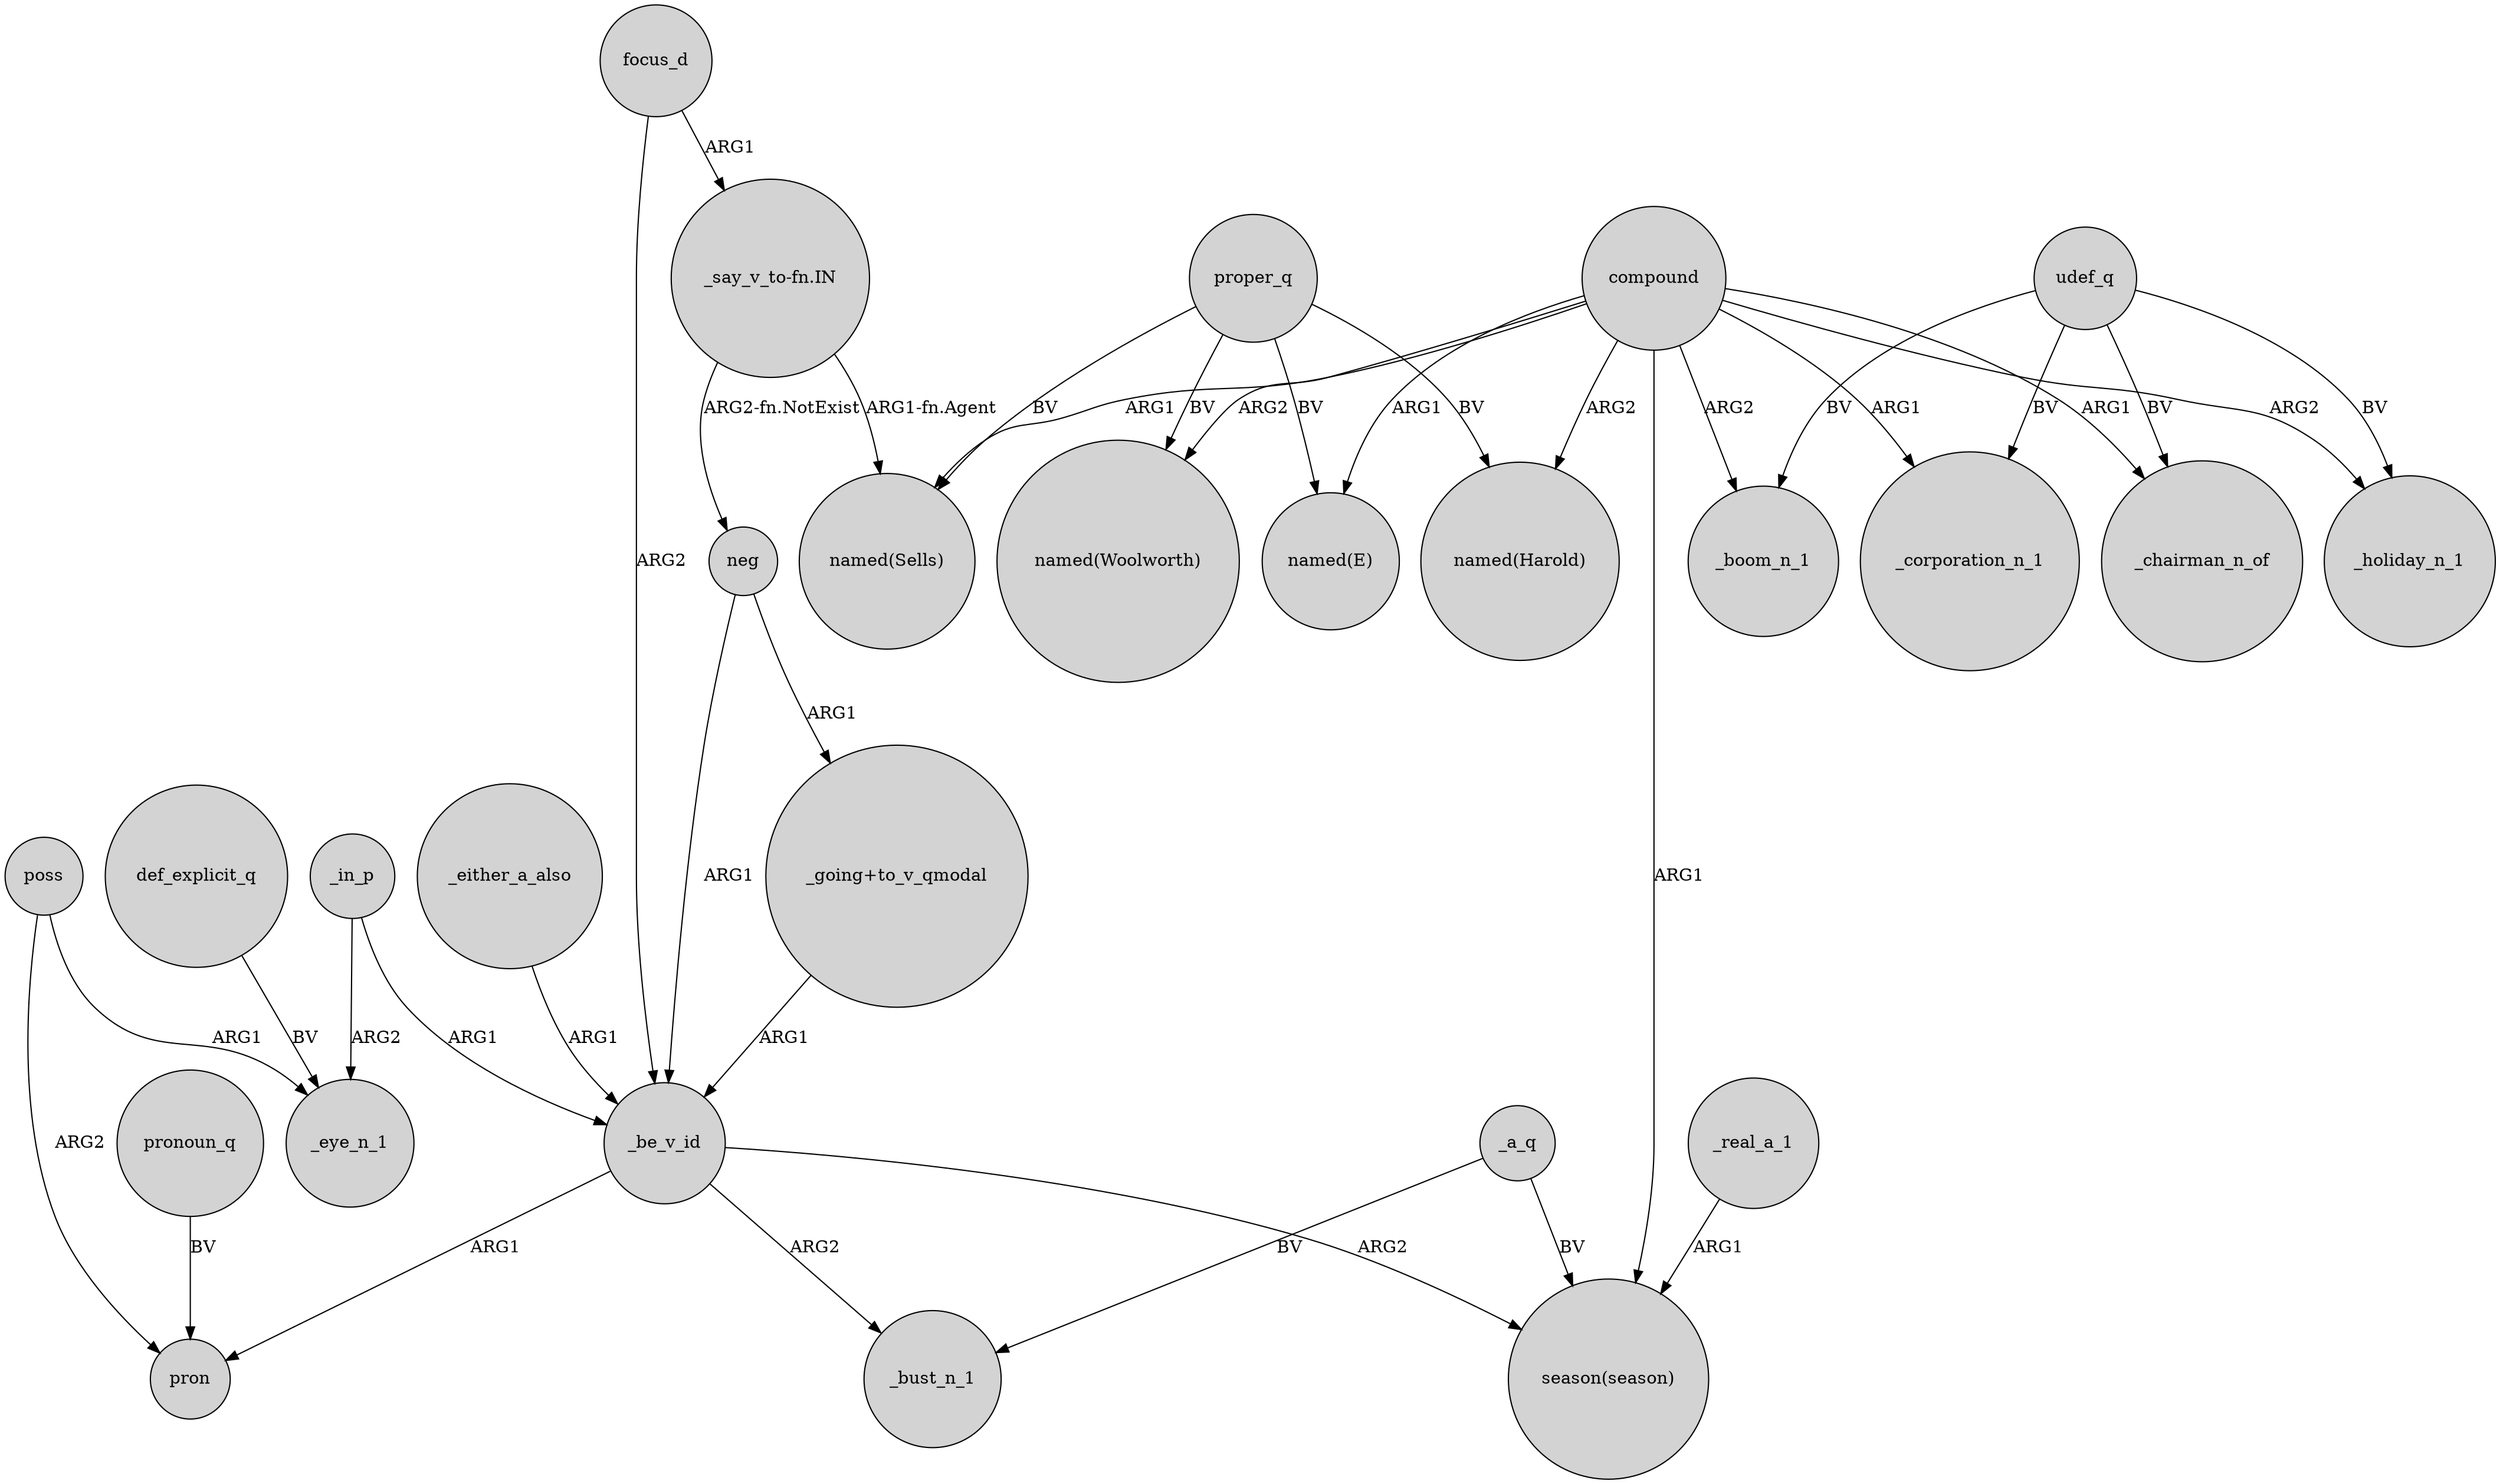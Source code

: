 digraph {
	node [shape=circle style=filled]
	focus_d -> _be_v_id [label=ARG2]
	compound -> _chairman_n_of [label=ARG1]
	poss -> pron [label=ARG2]
	proper_q -> "named(Woolworth)" [label=BV]
	compound -> _boom_n_1 [label=ARG2]
	proper_q -> "named(Harold)" [label=BV]
	_a_q -> "season(season)" [label=BV]
	proper_q -> "named(Sells)" [label=BV]
	proper_q -> "named(E)" [label=BV]
	"_going+to_v_qmodal" -> _be_v_id [label=ARG1]
	_be_v_id -> "season(season)" [label=ARG2]
	_be_v_id -> pron [label=ARG1]
	udef_q -> _chairman_n_of [label=BV]
	_be_v_id -> _bust_n_1 [label=ARG2]
	_a_q -> _bust_n_1 [label=BV]
	pronoun_q -> pron [label=BV]
	compound -> "named(Sells)" [label=ARG1]
	udef_q -> _corporation_n_1 [label=BV]
	_either_a_also -> _be_v_id [label=ARG1]
	neg -> "_going+to_v_qmodal" [label=ARG1]
	_in_p -> _eye_n_1 [label=ARG2]
	compound -> _corporation_n_1 [label=ARG1]
	compound -> "named(Woolworth)" [label=ARG2]
	"_say_v_to-fn.IN" -> "named(Sells)" [label="ARG1-fn.Agent"]
	compound -> _holiday_n_1 [label=ARG2]
	_real_a_1 -> "season(season)" [label=ARG1]
	_in_p -> _be_v_id [label=ARG1]
	compound -> "named(Harold)" [label=ARG2]
	udef_q -> _boom_n_1 [label=BV]
	def_explicit_q -> _eye_n_1 [label=BV]
	neg -> _be_v_id [label=ARG1]
	udef_q -> _holiday_n_1 [label=BV]
	compound -> "named(E)" [label=ARG1]
	"_say_v_to-fn.IN" -> neg [label="ARG2-fn.NotExist"]
	poss -> _eye_n_1 [label=ARG1]
	focus_d -> "_say_v_to-fn.IN" [label=ARG1]
	compound -> "season(season)" [label=ARG1]
}
